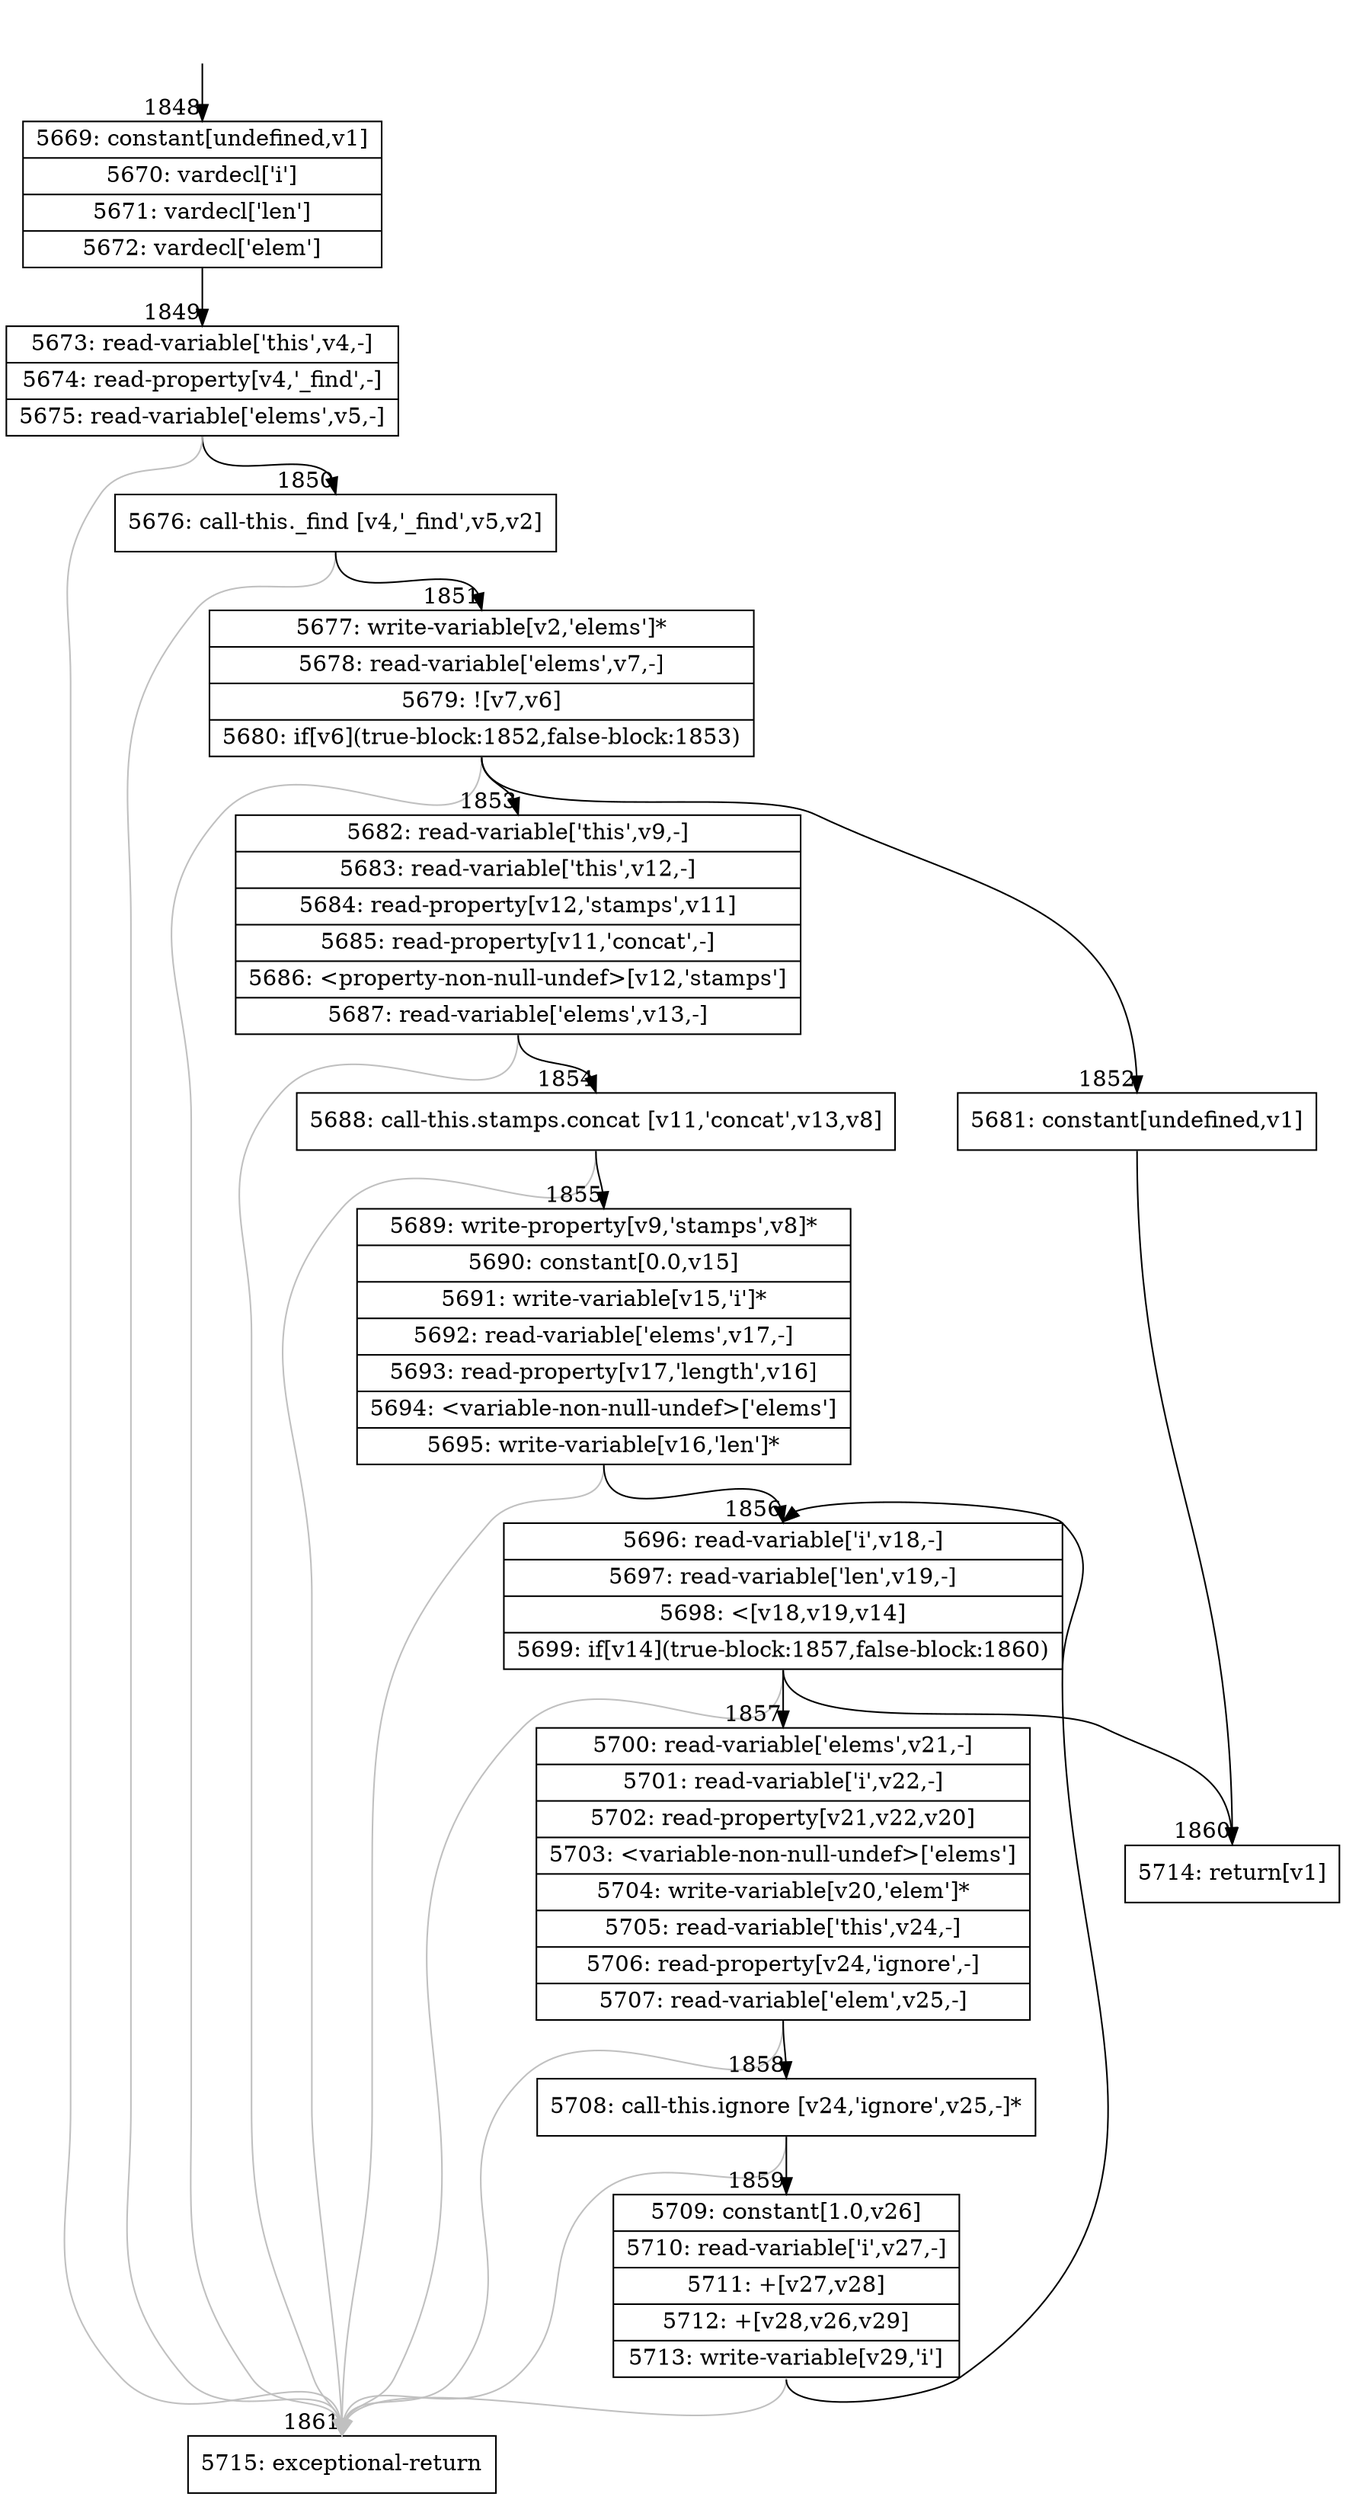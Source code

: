 digraph {
rankdir="TD"
BB_entry168[shape=none,label=""];
BB_entry168 -> BB1848 [tailport=s, headport=n, headlabel="    1848"]
BB1848 [shape=record label="{5669: constant[undefined,v1]|5670: vardecl['i']|5671: vardecl['len']|5672: vardecl['elem']}" ] 
BB1848 -> BB1849 [tailport=s, headport=n, headlabel="      1849"]
BB1849 [shape=record label="{5673: read-variable['this',v4,-]|5674: read-property[v4,'_find',-]|5675: read-variable['elems',v5,-]}" ] 
BB1849 -> BB1850 [tailport=s, headport=n, headlabel="      1850"]
BB1849 -> BB1861 [tailport=s, headport=n, color=gray, headlabel="      1861"]
BB1850 [shape=record label="{5676: call-this._find [v4,'_find',v5,v2]}" ] 
BB1850 -> BB1851 [tailport=s, headport=n, headlabel="      1851"]
BB1850 -> BB1861 [tailport=s, headport=n, color=gray]
BB1851 [shape=record label="{5677: write-variable[v2,'elems']*|5678: read-variable['elems',v7,-]|5679: ![v7,v6]|5680: if[v6](true-block:1852,false-block:1853)}" ] 
BB1851 -> BB1852 [tailport=s, headport=n, headlabel="      1852"]
BB1851 -> BB1853 [tailport=s, headport=n, headlabel="      1853"]
BB1851 -> BB1861 [tailport=s, headport=n, color=gray]
BB1852 [shape=record label="{5681: constant[undefined,v1]}" ] 
BB1852 -> BB1860 [tailport=s, headport=n, headlabel="      1860"]
BB1853 [shape=record label="{5682: read-variable['this',v9,-]|5683: read-variable['this',v12,-]|5684: read-property[v12,'stamps',v11]|5685: read-property[v11,'concat',-]|5686: \<property-non-null-undef\>[v12,'stamps']|5687: read-variable['elems',v13,-]}" ] 
BB1853 -> BB1854 [tailport=s, headport=n, headlabel="      1854"]
BB1853 -> BB1861 [tailport=s, headport=n, color=gray]
BB1854 [shape=record label="{5688: call-this.stamps.concat [v11,'concat',v13,v8]}" ] 
BB1854 -> BB1855 [tailport=s, headport=n, headlabel="      1855"]
BB1854 -> BB1861 [tailport=s, headport=n, color=gray]
BB1855 [shape=record label="{5689: write-property[v9,'stamps',v8]*|5690: constant[0.0,v15]|5691: write-variable[v15,'i']*|5692: read-variable['elems',v17,-]|5693: read-property[v17,'length',v16]|5694: \<variable-non-null-undef\>['elems']|5695: write-variable[v16,'len']*}" ] 
BB1855 -> BB1856 [tailport=s, headport=n, headlabel="      1856"]
BB1855 -> BB1861 [tailport=s, headport=n, color=gray]
BB1856 [shape=record label="{5696: read-variable['i',v18,-]|5697: read-variable['len',v19,-]|5698: \<[v18,v19,v14]|5699: if[v14](true-block:1857,false-block:1860)}" ] 
BB1856 -> BB1857 [tailport=s, headport=n, headlabel="      1857"]
BB1856 -> BB1860 [tailport=s, headport=n]
BB1856 -> BB1861 [tailport=s, headport=n, color=gray]
BB1857 [shape=record label="{5700: read-variable['elems',v21,-]|5701: read-variable['i',v22,-]|5702: read-property[v21,v22,v20]|5703: \<variable-non-null-undef\>['elems']|5704: write-variable[v20,'elem']*|5705: read-variable['this',v24,-]|5706: read-property[v24,'ignore',-]|5707: read-variable['elem',v25,-]}" ] 
BB1857 -> BB1858 [tailport=s, headport=n, headlabel="      1858"]
BB1857 -> BB1861 [tailport=s, headport=n, color=gray]
BB1858 [shape=record label="{5708: call-this.ignore [v24,'ignore',v25,-]*}" ] 
BB1858 -> BB1859 [tailport=s, headport=n, headlabel="      1859"]
BB1858 -> BB1861 [tailport=s, headport=n, color=gray]
BB1859 [shape=record label="{5709: constant[1.0,v26]|5710: read-variable['i',v27,-]|5711: +[v27,v28]|5712: +[v28,v26,v29]|5713: write-variable[v29,'i']}" ] 
BB1859 -> BB1856 [tailport=s, headport=n]
BB1859 -> BB1861 [tailport=s, headport=n, color=gray]
BB1860 [shape=record label="{5714: return[v1]}" ] 
BB1861 [shape=record label="{5715: exceptional-return}" ] 
//#$~ 2565
}
